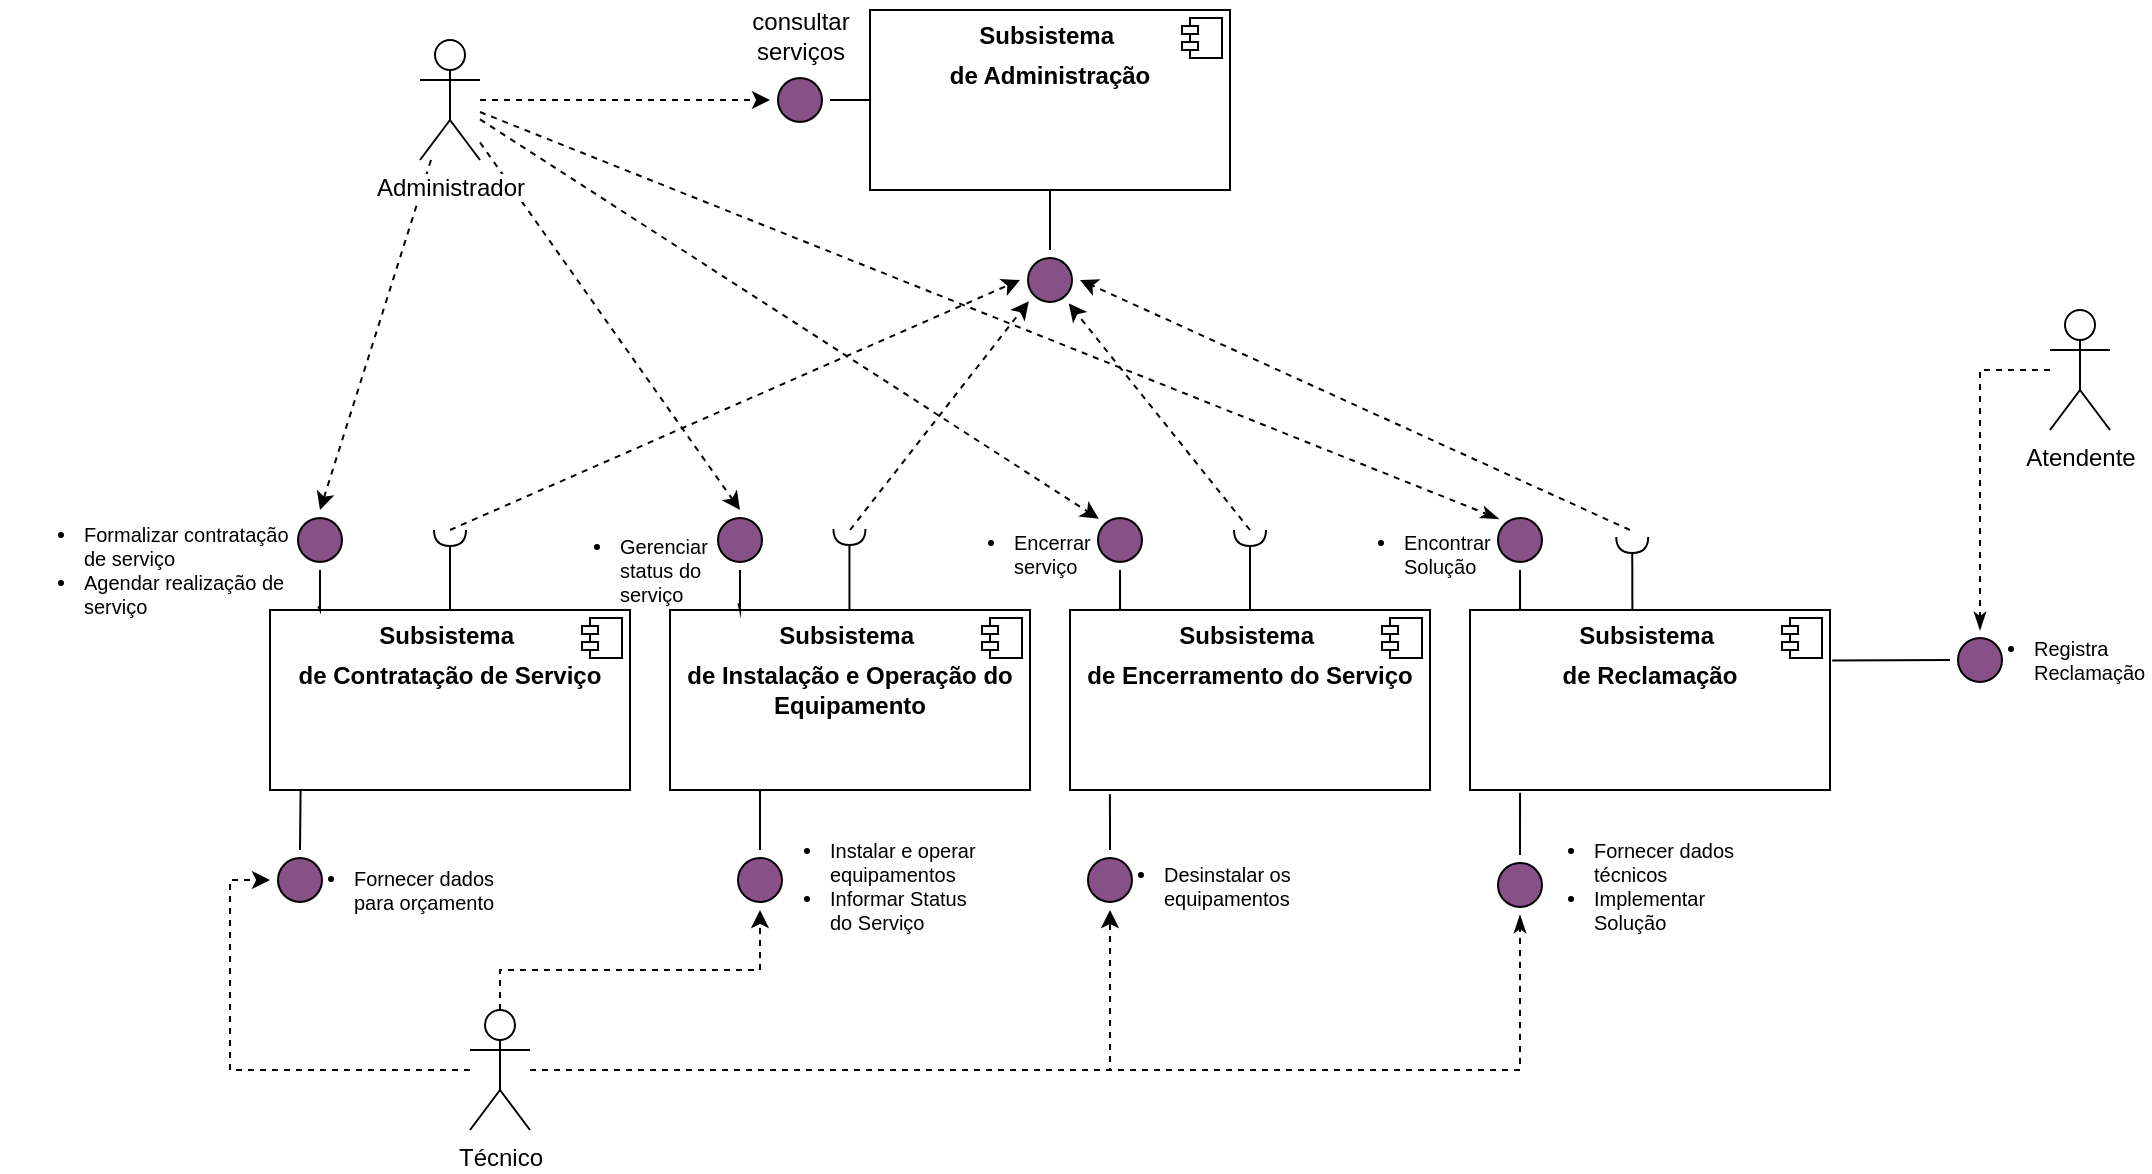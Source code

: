 <mxfile version="13.1.3" type="google"><diagram id="Qn5i5tkkX9N9XLGdueFT" name="Page-1"><mxGraphModel dx="1422" dy="745" grid="1" gridSize="10" guides="1" tooltips="1" connect="1" arrows="1" fold="1" page="1" pageScale="1" pageWidth="1169" pageHeight="827" math="0" shadow="0"><root><mxCell id="0"/><mxCell id="1" parent="0"/><mxCell id="7QD3av2p7ym29K4euhSq-44" value="&lt;ul style=&quot;font-size: 10px&quot;&gt;&lt;li style=&quot;font-size: 10px&quot;&gt;Gerenciar status do serviço&lt;/li&gt;&lt;/ul&gt;" style="text;html=1;strokeColor=none;fillColor=none;align=left;verticalAlign=middle;whiteSpace=wrap;rounded=0;fontSize=10;" parent="1" vertex="1"><mxGeometry x="282.5" y="392" width="97.5" height="35" as="geometry"/></mxCell><mxCell id="7QD3av2p7ym29K4euhSq-42" value="&lt;ul style=&quot;font-size: 10px&quot;&gt;&lt;li style=&quot;font-size: 10px&quot;&gt;Fornecer dados para orçamento&lt;/li&gt;&lt;/ul&gt;" style="text;html=1;strokeColor=none;fillColor=none;align=left;verticalAlign=middle;whiteSpace=wrap;rounded=0;fontSize=10;" parent="1" vertex="1"><mxGeometry x="150" y="552.5" width="125" height="35" as="geometry"/></mxCell><mxCell id="7QD3av2p7ym29K4euhSq-54" value="&lt;ul style=&quot;font-size: 10px&quot;&gt;&lt;li style=&quot;font-size: 10px&quot;&gt;Desinstalar os equipamentos&lt;/li&gt;&lt;/ul&gt;" style="text;html=1;strokeColor=none;fillColor=none;align=left;verticalAlign=middle;whiteSpace=wrap;rounded=0;fontSize=10;" parent="1" vertex="1"><mxGeometry x="555" y="550" width="122.5" height="35" as="geometry"/></mxCell><mxCell id="7QD3av2p7ym29K4euhSq-35" value="&lt;ul style=&quot;font-size: 10px;&quot;&gt;&lt;li style=&quot;font-size: 10px;&quot;&gt;Formalizar contratação de serviço&lt;/li&gt;&lt;li style=&quot;font-size: 10px;&quot;&gt;Agendar realização de serviço&lt;/li&gt;&lt;/ul&gt;" style="text;html=1;strokeColor=none;fillColor=none;align=left;verticalAlign=middle;whiteSpace=wrap;rounded=0;fontSize=10;" parent="1" vertex="1"><mxGeometry x="15" y="392" width="145" height="35" as="geometry"/></mxCell><mxCell id="7QD3av2p7ym29K4euhSq-1" value="&lt;p style=&quot;margin: 0px ; margin-top: 6px ; text-align: center&quot;&gt;&lt;b&gt;Subsistema&amp;nbsp;&lt;/b&gt;&lt;/p&gt;&lt;p style=&quot;margin: 0px ; margin-top: 6px ; text-align: center&quot;&gt;&lt;b&gt;de Administração&lt;/b&gt;&lt;/p&gt;" style="align=left;overflow=fill;html=1;dropTarget=0;" parent="1" vertex="1"><mxGeometry x="450" y="130" width="180" height="90" as="geometry"/></mxCell><mxCell id="7QD3av2p7ym29K4euhSq-2" value="" style="shape=component;jettyWidth=8;jettyHeight=4;" parent="7QD3av2p7ym29K4euhSq-1" vertex="1"><mxGeometry x="1" width="20" height="20" relative="1" as="geometry"><mxPoint x="-24" y="4" as="offset"/></mxGeometry></mxCell><mxCell id="7QD3av2p7ym29K4euhSq-3" value="&lt;p style=&quot;margin: 0px ; margin-top: 6px ; text-align: center&quot;&gt;&lt;b&gt;Subsistema&amp;nbsp;&lt;/b&gt;&lt;/p&gt;&lt;p style=&quot;margin: 0px ; margin-top: 6px ; text-align: center&quot;&gt;&lt;b&gt;de Contratação de Serviço&lt;/b&gt;&lt;/p&gt;" style="align=left;overflow=fill;html=1;dropTarget=0;whiteSpace=wrap;" parent="1" vertex="1"><mxGeometry x="150" y="430" width="180" height="90" as="geometry"/></mxCell><mxCell id="7QD3av2p7ym29K4euhSq-4" value="" style="shape=component;jettyWidth=8;jettyHeight=4;" parent="7QD3av2p7ym29K4euhSq-3" vertex="1"><mxGeometry x="1" width="20" height="20" relative="1" as="geometry"><mxPoint x="-24" y="4" as="offset"/></mxGeometry></mxCell><mxCell id="7QD3av2p7ym29K4euhSq-5" value="&lt;p style=&quot;margin: 0px ; margin-top: 6px ; text-align: center&quot;&gt;&lt;b&gt;Subsistema&amp;nbsp;&lt;/b&gt;&lt;/p&gt;&lt;p style=&quot;margin: 0px ; margin-top: 6px ; text-align: center&quot;&gt;&lt;b&gt;de Instalação e Operação do Equipamento&lt;/b&gt;&lt;/p&gt;" style="align=left;overflow=fill;html=1;dropTarget=0;whiteSpace=wrap;" parent="1" vertex="1"><mxGeometry x="350" y="430" width="180" height="90" as="geometry"/></mxCell><mxCell id="7QD3av2p7ym29K4euhSq-6" value="" style="shape=component;jettyWidth=8;jettyHeight=4;" parent="7QD3av2p7ym29K4euhSq-5" vertex="1"><mxGeometry x="1" width="20" height="20" relative="1" as="geometry"><mxPoint x="-24" y="4" as="offset"/></mxGeometry></mxCell><mxCell id="7QD3av2p7ym29K4euhSq-9" value="&lt;p style=&quot;margin: 0px ; margin-top: 6px ; text-align: center&quot;&gt;&lt;b&gt;Subsistema&amp;nbsp;&lt;/b&gt;&lt;/p&gt;&lt;p style=&quot;margin: 0px ; margin-top: 6px ; text-align: center&quot;&gt;&lt;b&gt;de Encerramento do Serviço&lt;/b&gt;&lt;/p&gt;" style="align=left;overflow=fill;html=1;dropTarget=0;whiteSpace=wrap;" parent="1" vertex="1"><mxGeometry x="550" y="430" width="180" height="90" as="geometry"/></mxCell><mxCell id="7QD3av2p7ym29K4euhSq-10" value="" style="shape=component;jettyWidth=8;jettyHeight=4;" parent="7QD3av2p7ym29K4euhSq-9" vertex="1"><mxGeometry x="1" width="20" height="20" relative="1" as="geometry"><mxPoint x="-24" y="4" as="offset"/></mxGeometry></mxCell><mxCell id="7QD3av2p7ym29K4euhSq-11" value="&lt;p style=&quot;margin: 0px ; margin-top: 6px ; text-align: center&quot;&gt;&lt;b&gt;Subsistema&amp;nbsp;&lt;/b&gt;&lt;/p&gt;&lt;p style=&quot;margin: 0px ; margin-top: 6px ; text-align: center&quot;&gt;&lt;b&gt;de Reclamação&lt;/b&gt;&lt;/p&gt;" style="align=left;overflow=fill;html=1;dropTarget=0;whiteSpace=wrap;" parent="1" vertex="1"><mxGeometry x="750" y="430" width="180" height="90" as="geometry"/></mxCell><mxCell id="7QD3av2p7ym29K4euhSq-12" value="" style="shape=component;jettyWidth=8;jettyHeight=4;" parent="7QD3av2p7ym29K4euhSq-11" vertex="1"><mxGeometry x="1" width="20" height="20" relative="1" as="geometry"><mxPoint x="-24" y="4" as="offset"/></mxGeometry></mxCell><mxCell id="7QD3av2p7ym29K4euhSq-18" style="edgeStyle=orthogonalEdgeStyle;rounded=0;orthogonalLoop=1;jettySize=auto;html=1;entryX=0;entryY=0.5;entryDx=0;entryDy=0;strokeColor=#000000;dashed=1;" parent="1" source="7QD3av2p7ym29K4euhSq-13" target="7QD3av2p7ym29K4euhSq-16" edge="1"><mxGeometry relative="1" as="geometry"/></mxCell><mxCell id="7QD3av2p7ym29K4euhSq-36" style="edgeStyle=none;rounded=0;orthogonalLoop=1;jettySize=auto;html=1;endArrow=classic;endFill=1;strokeColor=#000000;dashed=1;entryX=0.5;entryY=0;entryDx=0;entryDy=0;" parent="1" source="7QD3av2p7ym29K4euhSq-13" target="2hhSdHXeuMcTCpy0pI5Q-15" edge="1"><mxGeometry relative="1" as="geometry"><mxPoint x="240" y="380" as="targetPoint"/></mxGeometry></mxCell><mxCell id="7QD3av2p7ym29K4euhSq-43" style="rounded=0;orthogonalLoop=1;jettySize=auto;html=1;dashed=1;endArrow=classic;endFill=1;strokeColor=#000000;fontSize=10;entryX=0.5;entryY=0;entryDx=0;entryDy=0;" parent="1" source="7QD3av2p7ym29K4euhSq-13" target="2hhSdHXeuMcTCpy0pI5Q-17" edge="1"><mxGeometry relative="1" as="geometry"><mxPoint x="425" y="380" as="targetPoint"/></mxGeometry></mxCell><mxCell id="7QD3av2p7ym29K4euhSq-50" style="rounded=0;orthogonalLoop=1;jettySize=auto;html=1;dashed=1;endArrow=classic;endFill=1;strokeColor=#000000;fontSize=10;entryX=0;entryY=0;entryDx=0;entryDy=0;" parent="1" source="7QD3av2p7ym29K4euhSq-13" target="2hhSdHXeuMcTCpy0pI5Q-20" edge="1"><mxGeometry relative="1" as="geometry"><mxPoint x="630" y="390" as="targetPoint"/></mxGeometry></mxCell><mxCell id="7QD3av2p7ym29K4euhSq-62" style="rounded=0;orthogonalLoop=1;jettySize=auto;html=1;dashed=1;endArrow=classicThin;endFill=1;strokeColor=#000000;fontSize=10;entryX=0;entryY=0;entryDx=0;entryDy=0;" parent="1" source="7QD3av2p7ym29K4euhSq-13" target="2hhSdHXeuMcTCpy0pI5Q-22" edge="1"><mxGeometry relative="1" as="geometry"><mxPoint x="820" y="385" as="targetPoint"/></mxGeometry></mxCell><mxCell id="7QD3av2p7ym29K4euhSq-13" value="Administrador" style="shape=umlActor;verticalLabelPosition=bottom;labelBackgroundColor=#ffffff;verticalAlign=top;html=1;outlineConnect=0;" parent="1" vertex="1"><mxGeometry x="225" y="145" width="30" height="60" as="geometry"/></mxCell><mxCell id="7QD3av2p7ym29K4euhSq-16" value="" style="ellipse;html=1;shape=startState;fillColor=#875187;strokeColor=#000000;" parent="1" vertex="1"><mxGeometry x="400" y="160" width="30" height="30" as="geometry"/></mxCell><mxCell id="7QD3av2p7ym29K4euhSq-17" value="" style="edgeStyle=orthogonalEdgeStyle;html=1;verticalAlign=bottom;endArrow=none;endSize=8;strokeColor=#000000;entryX=0;entryY=0.5;entryDx=0;entryDy=0;endFill=0;" parent="1" source="7QD3av2p7ym29K4euhSq-16" target="7QD3av2p7ym29K4euhSq-1" edge="1"><mxGeometry relative="1" as="geometry"><mxPoint x="365" y="250" as="targetPoint"/></mxGeometry></mxCell><mxCell id="7QD3av2p7ym29K4euhSq-30" style="edgeStyle=none;rounded=0;orthogonalLoop=1;jettySize=auto;html=1;endArrow=classic;endFill=1;strokeColor=#000000;entryX=0;entryY=0.5;entryDx=0;entryDy=0;dashed=1;" parent="1" target="7QD3av2p7ym29K4euhSq-28" edge="1"><mxGeometry relative="1" as="geometry"><mxPoint x="481" y="265" as="targetPoint"/><mxPoint x="240" y="390" as="sourcePoint"/></mxGeometry></mxCell><mxCell id="7QD3av2p7ym29K4euhSq-31" style="edgeStyle=none;rounded=0;orthogonalLoop=1;jettySize=auto;html=1;entryX=0;entryY=1;entryDx=0;entryDy=0;endArrow=classic;endFill=1;strokeColor=#000000;dashed=1;" parent="1" target="7QD3av2p7ym29K4euhSq-28" edge="1"><mxGeometry relative="1" as="geometry"><mxPoint x="440" y="390" as="sourcePoint"/></mxGeometry></mxCell><mxCell id="7QD3av2p7ym29K4euhSq-32" style="edgeStyle=none;rounded=0;orthogonalLoop=1;jettySize=auto;html=1;endArrow=classic;endFill=1;strokeColor=#000000;dashed=1;" parent="1" target="7QD3av2p7ym29K4euhSq-28" edge="1"><mxGeometry relative="1" as="geometry"><mxPoint x="640" y="390" as="sourcePoint"/></mxGeometry></mxCell><mxCell id="7QD3av2p7ym29K4euhSq-33" style="edgeStyle=none;rounded=0;orthogonalLoop=1;jettySize=auto;html=1;entryX=1;entryY=0.5;entryDx=0;entryDy=0;endArrow=classic;endFill=1;strokeColor=#000000;dashed=1;" parent="1" target="7QD3av2p7ym29K4euhSq-28" edge="1"><mxGeometry relative="1" as="geometry"><mxPoint x="830" y="390" as="sourcePoint"/></mxGeometry></mxCell><mxCell id="7QD3av2p7ym29K4euhSq-29" style="edgeStyle=none;rounded=0;orthogonalLoop=1;jettySize=auto;html=1;entryX=0.5;entryY=1;entryDx=0;entryDy=0;endArrow=none;endFill=0;strokeColor=#000000;" parent="1" source="7QD3av2p7ym29K4euhSq-28" target="7QD3av2p7ym29K4euhSq-1" edge="1"><mxGeometry relative="1" as="geometry"/></mxCell><mxCell id="7QD3av2p7ym29K4euhSq-28" value="" style="ellipse;html=1;shape=startState;fillColor=#875187;strokeColor=#000000;" parent="1" vertex="1"><mxGeometry x="525" y="250" width="30" height="30" as="geometry"/></mxCell><mxCell id="7QD3av2p7ym29K4euhSq-34" value="consultar serviços" style="text;html=1;strokeColor=none;fillColor=none;align=center;verticalAlign=middle;whiteSpace=wrap;rounded=0;" parent="1" vertex="1"><mxGeometry x="387.5" y="125" width="55" height="35" as="geometry"/></mxCell><mxCell id="7QD3av2p7ym29K4euhSq-39" style="edgeStyle=none;rounded=0;orthogonalLoop=1;jettySize=auto;html=1;endArrow=none;endFill=0;strokeColor=#000000;fontSize=10;entryX=0.085;entryY=1.001;entryDx=0;entryDy=0;entryPerimeter=0;" parent="1" source="7QD3av2p7ym29K4euhSq-37" target="7QD3av2p7ym29K4euhSq-3" edge="1"><mxGeometry relative="1" as="geometry"><mxPoint x="164" y="520" as="targetPoint"/></mxGeometry></mxCell><mxCell id="7QD3av2p7ym29K4euhSq-37" value="" style="ellipse;html=1;shape=startState;fillColor=#875187;strokeColor=#000000;" parent="1" vertex="1"><mxGeometry x="150" y="550" width="30" height="30" as="geometry"/></mxCell><mxCell id="7QD3av2p7ym29K4euhSq-41" style="edgeStyle=orthogonalEdgeStyle;rounded=0;orthogonalLoop=1;jettySize=auto;html=1;entryX=0;entryY=0.5;entryDx=0;entryDy=0;endArrow=classic;endFill=1;strokeColor=#000000;fontSize=10;dashed=1;" parent="1" source="7QD3av2p7ym29K4euhSq-40" target="7QD3av2p7ym29K4euhSq-37" edge="1"><mxGeometry relative="1" as="geometry"/></mxCell><mxCell id="7QD3av2p7ym29K4euhSq-48" style="edgeStyle=orthogonalEdgeStyle;rounded=0;orthogonalLoop=1;jettySize=auto;html=1;entryX=0.5;entryY=1;entryDx=0;entryDy=0;dashed=1;endArrow=classic;endFill=1;strokeColor=#000000;fontSize=10;" parent="1" source="7QD3av2p7ym29K4euhSq-40" target="7QD3av2p7ym29K4euhSq-45" edge="1"><mxGeometry relative="1" as="geometry"><Array as="points"><mxPoint x="265" y="610"/><mxPoint x="395" y="610"/></Array></mxGeometry></mxCell><mxCell id="7QD3av2p7ym29K4euhSq-56" style="edgeStyle=orthogonalEdgeStyle;rounded=0;orthogonalLoop=1;jettySize=auto;html=1;entryX=0.5;entryY=1;entryDx=0;entryDy=0;endArrow=classic;endFill=1;strokeColor=#000000;fontSize=10;dashed=1;" parent="1" source="7QD3av2p7ym29K4euhSq-40" target="7QD3av2p7ym29K4euhSq-52" edge="1"><mxGeometry relative="1" as="geometry"/></mxCell><mxCell id="7QD3av2p7ym29K4euhSq-60" style="edgeStyle=orthogonalEdgeStyle;rounded=0;orthogonalLoop=1;jettySize=auto;html=1;entryX=0.5;entryY=1;entryDx=0;entryDy=0;endArrow=classicThin;endFill=1;strokeColor=#000000;fontSize=10;dashed=1;" parent="1" source="7QD3av2p7ym29K4euhSq-40" target="7QD3av2p7ym29K4euhSq-57" edge="1"><mxGeometry relative="1" as="geometry"/></mxCell><mxCell id="7QD3av2p7ym29K4euhSq-40" value="Técnico" style="shape=umlActor;verticalLabelPosition=bottom;labelBackgroundColor=#ffffff;verticalAlign=top;html=1;outlineConnect=0;" parent="1" vertex="1"><mxGeometry x="250" y="630" width="30" height="60" as="geometry"/></mxCell><mxCell id="7QD3av2p7ym29K4euhSq-46" style="edgeStyle=none;rounded=0;orthogonalLoop=1;jettySize=auto;html=1;entryX=0.25;entryY=1;entryDx=0;entryDy=0;endArrow=none;endFill=0;strokeColor=#000000;fontSize=10;" parent="1" source="7QD3av2p7ym29K4euhSq-45" target="7QD3av2p7ym29K4euhSq-5" edge="1"><mxGeometry relative="1" as="geometry"/></mxCell><mxCell id="7QD3av2p7ym29K4euhSq-45" value="" style="ellipse;html=1;shape=startState;fillColor=#875187;strokeColor=#000000;" parent="1" vertex="1"><mxGeometry x="380" y="550" width="30" height="30" as="geometry"/></mxCell><mxCell id="7QD3av2p7ym29K4euhSq-49" value="&lt;ul style=&quot;font-size: 10px&quot;&gt;&lt;li style=&quot;font-size: 10px&quot;&gt;Instalar e operar equipamentos&lt;/li&gt;&lt;li style=&quot;font-size: 10px&quot;&gt;Informar Status do Serviço&lt;/li&gt;&lt;/ul&gt;" style="text;html=1;strokeColor=none;fillColor=none;align=left;verticalAlign=middle;whiteSpace=wrap;rounded=0;fontSize=10;" parent="1" vertex="1"><mxGeometry x="387.5" y="550" width="122.5" height="35" as="geometry"/></mxCell><mxCell id="7QD3av2p7ym29K4euhSq-51" value="&lt;ul style=&quot;font-size: 10px&quot;&gt;&lt;li style=&quot;font-size: 10px&quot;&gt;Encerrar serviço&lt;/li&gt;&lt;/ul&gt;" style="text;html=1;strokeColor=none;fillColor=none;align=left;verticalAlign=middle;whiteSpace=wrap;rounded=0;fontSize=10;" parent="1" vertex="1"><mxGeometry x="480" y="384" width="95" height="35" as="geometry"/></mxCell><mxCell id="7QD3av2p7ym29K4euhSq-53" style="edgeStyle=none;rounded=0;orthogonalLoop=1;jettySize=auto;html=1;entryX=0.111;entryY=1.024;entryDx=0;entryDy=0;entryPerimeter=0;endArrow=none;endFill=0;strokeColor=#000000;fontSize=10;" parent="1" source="7QD3av2p7ym29K4euhSq-52" target="7QD3av2p7ym29K4euhSq-9" edge="1"><mxGeometry relative="1" as="geometry"/></mxCell><mxCell id="7QD3av2p7ym29K4euhSq-52" value="" style="ellipse;html=1;shape=startState;fillColor=#875187;strokeColor=#000000;" parent="1" vertex="1"><mxGeometry x="555" y="550" width="30" height="30" as="geometry"/></mxCell><mxCell id="7QD3av2p7ym29K4euhSq-59" style="edgeStyle=orthogonalEdgeStyle;rounded=0;orthogonalLoop=1;jettySize=auto;html=1;entryX=0.139;entryY=1.015;entryDx=0;entryDy=0;entryPerimeter=0;endArrow=none;endFill=0;strokeColor=#000000;fontSize=10;" parent="1" source="7QD3av2p7ym29K4euhSq-57" target="7QD3av2p7ym29K4euhSq-11" edge="1"><mxGeometry relative="1" as="geometry"/></mxCell><mxCell id="7QD3av2p7ym29K4euhSq-57" value="" style="ellipse;html=1;shape=startState;fillColor=#875187;strokeColor=#000000;" parent="1" vertex="1"><mxGeometry x="760" y="552.5" width="30" height="30" as="geometry"/></mxCell><mxCell id="7QD3av2p7ym29K4euhSq-61" value="&lt;ul style=&quot;font-size: 10px&quot;&gt;&lt;li style=&quot;font-size: 10px&quot;&gt;Fornecer dados técnicos&lt;/li&gt;&lt;li style=&quot;font-size: 10px&quot;&gt;Implementar Solução&lt;/li&gt;&lt;/ul&gt;" style="text;html=1;strokeColor=none;fillColor=none;align=left;verticalAlign=middle;whiteSpace=wrap;rounded=0;fontSize=10;" parent="1" vertex="1"><mxGeometry x="770" y="550" width="122.5" height="35" as="geometry"/></mxCell><mxCell id="7QD3av2p7ym29K4euhSq-63" value="&lt;ul style=&quot;font-size: 10px&quot;&gt;&lt;li style=&quot;font-size: 10px&quot;&gt;Encontrar Solução&lt;/li&gt;&lt;/ul&gt;" style="text;html=1;strokeColor=none;fillColor=none;align=left;verticalAlign=middle;whiteSpace=wrap;rounded=0;fontSize=10;" parent="1" vertex="1"><mxGeometry x="675" y="384" width="95" height="35" as="geometry"/></mxCell><mxCell id="7QD3av2p7ym29K4euhSq-67" style="edgeStyle=orthogonalEdgeStyle;rounded=0;orthogonalLoop=1;jettySize=auto;html=1;entryX=0.5;entryY=0;entryDx=0;entryDy=0;endArrow=classicThin;endFill=1;strokeColor=#000000;fontSize=10;dashed=1;" parent="1" source="7QD3av2p7ym29K4euhSq-64" target="7QD3av2p7ym29K4euhSq-65" edge="1"><mxGeometry relative="1" as="geometry"/></mxCell><mxCell id="7QD3av2p7ym29K4euhSq-64" value="Atendente" style="shape=umlActor;verticalLabelPosition=bottom;labelBackgroundColor=#ffffff;verticalAlign=top;html=1;outlineConnect=0;" parent="1" vertex="1"><mxGeometry x="1040" y="280" width="30" height="60" as="geometry"/></mxCell><mxCell id="7QD3av2p7ym29K4euhSq-66" style="edgeStyle=none;rounded=0;orthogonalLoop=1;jettySize=auto;html=1;entryX=1.006;entryY=0.28;entryDx=0;entryDy=0;endArrow=none;endFill=0;strokeColor=#000000;fontSize=10;entryPerimeter=0;" parent="1" source="7QD3av2p7ym29K4euhSq-65" target="7QD3av2p7ym29K4euhSq-11" edge="1"><mxGeometry relative="1" as="geometry"/></mxCell><mxCell id="7QD3av2p7ym29K4euhSq-65" value="" style="ellipse;html=1;shape=startState;fillColor=#875187;strokeColor=#000000;" parent="1" vertex="1"><mxGeometry x="990" y="440" width="30" height="30" as="geometry"/></mxCell><mxCell id="7QD3av2p7ym29K4euhSq-68" value="&lt;ul style=&quot;font-size: 10px&quot;&gt;&lt;li style=&quot;font-size: 10px&quot;&gt;Registra Reclamação&lt;/li&gt;&lt;/ul&gt;" style="text;html=1;strokeColor=none;fillColor=none;align=left;verticalAlign=middle;whiteSpace=wrap;rounded=0;fontSize=10;" parent="1" vertex="1"><mxGeometry x="990" y="437.5" width="100" height="35" as="geometry"/></mxCell><mxCell id="2hhSdHXeuMcTCpy0pI5Q-2" value="" style="rounded=0;orthogonalLoop=1;jettySize=auto;html=1;endArrow=halfCircle;endFill=0;endSize=6;strokeWidth=1;exitX=0.5;exitY=0;exitDx=0;exitDy=0;" edge="1" parent="1" source="7QD3av2p7ym29K4euhSq-3"><mxGeometry relative="1" as="geometry"><mxPoint x="239.83" y="405" as="sourcePoint"/><mxPoint x="240" y="390" as="targetPoint"/></mxGeometry></mxCell><mxCell id="2hhSdHXeuMcTCpy0pI5Q-5" value="" style="rounded=0;orthogonalLoop=1;jettySize=auto;html=1;endArrow=halfCircle;endFill=0;endSize=6;strokeWidth=1;exitX=0.5;exitY=0;exitDx=0;exitDy=0;" edge="1" parent="1"><mxGeometry relative="1" as="geometry"><mxPoint x="640" y="430" as="sourcePoint"/><mxPoint x="640" y="390" as="targetPoint"/></mxGeometry></mxCell><mxCell id="2hhSdHXeuMcTCpy0pI5Q-6" value="" style="rounded=0;orthogonalLoop=1;jettySize=auto;html=1;endArrow=halfCircle;endFill=0;endSize=6;strokeWidth=1;exitX=0.5;exitY=0;exitDx=0;exitDy=0;" edge="1" parent="1"><mxGeometry relative="1" as="geometry"><mxPoint x="831.19" y="430" as="sourcePoint"/><mxPoint x="831.11" y="393.5" as="targetPoint"/></mxGeometry></mxCell><mxCell id="2hhSdHXeuMcTCpy0pI5Q-16" style="edgeStyle=orthogonalEdgeStyle;rounded=0;orthogonalLoop=1;jettySize=auto;html=1;entryX=0.134;entryY=-0.021;entryDx=0;entryDy=0;entryPerimeter=0;endArrow=none;endFill=0;" edge="1" parent="1" source="2hhSdHXeuMcTCpy0pI5Q-15" target="7QD3av2p7ym29K4euhSq-3"><mxGeometry relative="1" as="geometry"/></mxCell><mxCell id="2hhSdHXeuMcTCpy0pI5Q-15" value="" style="ellipse;html=1;shape=startState;fillColor=#875187;strokeColor=#000000;" vertex="1" parent="1"><mxGeometry x="160" y="380" width="30" height="30" as="geometry"/></mxCell><mxCell id="2hhSdHXeuMcTCpy0pI5Q-18" style="edgeStyle=orthogonalEdgeStyle;rounded=0;orthogonalLoop=1;jettySize=auto;html=1;entryX=0.19;entryY=-0.038;entryDx=0;entryDy=0;entryPerimeter=0;endArrow=none;endFill=0;" edge="1" parent="1" source="2hhSdHXeuMcTCpy0pI5Q-17" target="7QD3av2p7ym29K4euhSq-5"><mxGeometry relative="1" as="geometry"/></mxCell><mxCell id="2hhSdHXeuMcTCpy0pI5Q-17" value="" style="ellipse;html=1;shape=startState;fillColor=#875187;strokeColor=#000000;" vertex="1" parent="1"><mxGeometry x="370" y="380" width="30" height="30" as="geometry"/></mxCell><mxCell id="2hhSdHXeuMcTCpy0pI5Q-19" value="" style="rounded=0;orthogonalLoop=1;jettySize=auto;html=1;endArrow=halfCircle;endFill=0;endSize=6;strokeWidth=1;exitX=0.5;exitY=0;exitDx=0;exitDy=0;" edge="1" parent="1"><mxGeometry relative="1" as="geometry"><mxPoint x="439.72" y="429.5" as="sourcePoint"/><mxPoint x="439.72" y="389.5" as="targetPoint"/></mxGeometry></mxCell><mxCell id="2hhSdHXeuMcTCpy0pI5Q-21" style="edgeStyle=orthogonalEdgeStyle;rounded=0;orthogonalLoop=1;jettySize=auto;html=1;entryX=0.139;entryY=0;entryDx=0;entryDy=0;entryPerimeter=0;endArrow=none;endFill=0;" edge="1" parent="1" source="2hhSdHXeuMcTCpy0pI5Q-20" target="7QD3av2p7ym29K4euhSq-9"><mxGeometry relative="1" as="geometry"/></mxCell><mxCell id="2hhSdHXeuMcTCpy0pI5Q-20" value="" style="ellipse;html=1;shape=startState;fillColor=#875187;strokeColor=#000000;" vertex="1" parent="1"><mxGeometry x="560" y="380" width="30" height="30" as="geometry"/></mxCell><mxCell id="2hhSdHXeuMcTCpy0pI5Q-23" style="edgeStyle=orthogonalEdgeStyle;rounded=0;orthogonalLoop=1;jettySize=auto;html=1;entryX=0.139;entryY=0;entryDx=0;entryDy=0;entryPerimeter=0;endArrow=none;endFill=0;" edge="1" parent="1" source="2hhSdHXeuMcTCpy0pI5Q-22" target="7QD3av2p7ym29K4euhSq-11"><mxGeometry relative="1" as="geometry"/></mxCell><mxCell id="2hhSdHXeuMcTCpy0pI5Q-22" value="" style="ellipse;html=1;shape=startState;fillColor=#875187;strokeColor=#000000;" vertex="1" parent="1"><mxGeometry x="760" y="380" width="30" height="30" as="geometry"/></mxCell></root></mxGraphModel></diagram></mxfile>